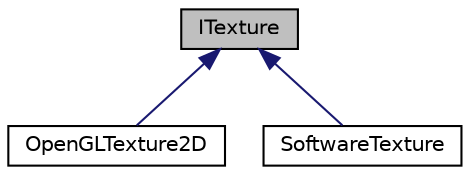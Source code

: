 digraph "ITexture"
{
 // LATEX_PDF_SIZE
  edge [fontname="Helvetica",fontsize="10",labelfontname="Helvetica",labelfontsize="10"];
  node [fontname="Helvetica",fontsize="10",shape=record];
  Node1 [label="ITexture",height=0.2,width=0.4,color="black", fillcolor="grey75", style="filled", fontcolor="black",tooltip="Renderer-friendly image representation."];
  Node1 -> Node2 [dir="back",color="midnightblue",fontsize="10",style="solid",fontname="Helvetica"];
  Node2 [label="OpenGLTexture2D",height=0.2,width=0.4,color="black", fillcolor="white", style="filled",URL="$classOpenGLTexture2D.html",tooltip=" "];
  Node1 -> Node3 [dir="back",color="midnightblue",fontsize="10",style="solid",fontname="Helvetica"];
  Node3 [label="SoftwareTexture",height=0.2,width=0.4,color="black", fillcolor="white", style="filled",URL="$classSoftwareTexture.html",tooltip=" "];
}

